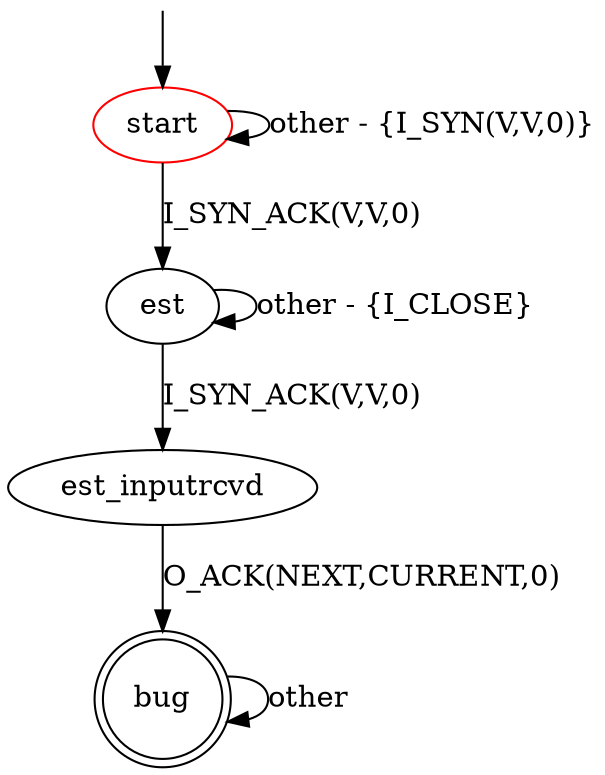 digraph G {
label=""
start [color="red"]
bug [shape="doublecircle"]

start -> start [label="other - {I_SYN(V,V,0)}"]
start -> est [label="I_SYN_ACK(V,V,0)"]
est -> est [label="other - {I_CLOSE}"]
est -> est_inputrcvd [label="I_SYN_ACK(V,V,0)"]
est_inputrcvd -> bug [label="O_ACK(NEXT,CURRENT,0)"]


bug -> bug [label="other"]

__start0 [label="" shape="none" width="0" height="0"];
__start0 -> start;
}

